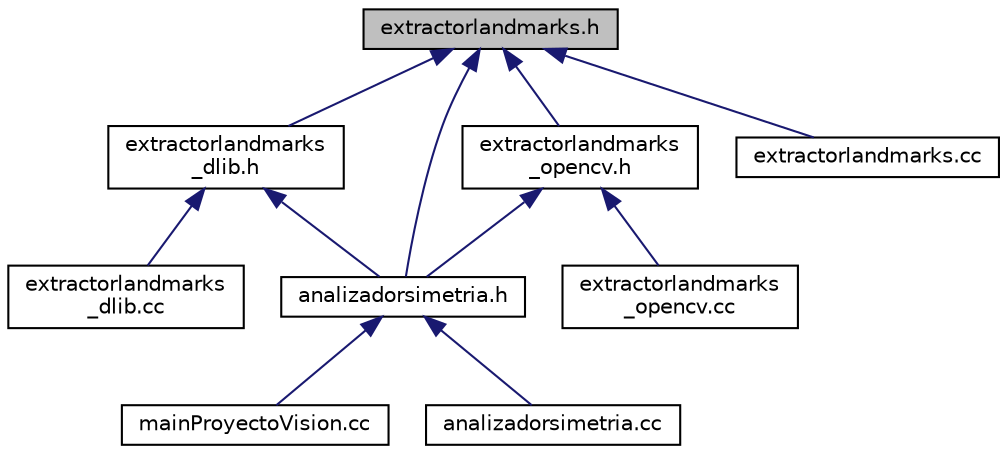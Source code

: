 digraph "extractorlandmarks.h"
{
 // LATEX_PDF_SIZE
  edge [fontname="Helvetica",fontsize="10",labelfontname="Helvetica",labelfontsize="10"];
  node [fontname="Helvetica",fontsize="10",shape=record];
  Node1 [label="extractorlandmarks.h",height=0.2,width=0.4,color="black", fillcolor="grey75", style="filled", fontcolor="black",tooltip="Declaracion de la clase abstracta ExtractorLandmarks."];
  Node1 -> Node2 [dir="back",color="midnightblue",fontsize="10",style="solid",fontname="Helvetica"];
  Node2 [label="analizadorsimetria.h",height=0.2,width=0.4,color="black", fillcolor="white", style="filled",URL="$analizadorsimetria_8h.html",tooltip="Archivo de cabecera de la clase base del proyecto."];
  Node2 -> Node3 [dir="back",color="midnightblue",fontsize="10",style="solid",fontname="Helvetica"];
  Node3 [label="mainProyectoVision.cc",height=0.2,width=0.4,color="black", fillcolor="white", style="filled",URL="$main_proyecto_vision_8cc.html",tooltip="Archivo con un programa ejemplificando el uso de la clase AnalizadorSimetria."];
  Node2 -> Node4 [dir="back",color="midnightblue",fontsize="10",style="solid",fontname="Helvetica"];
  Node4 [label="analizadorsimetria.cc",height=0.2,width=0.4,color="black", fillcolor="white", style="filled",URL="$analizadorsimetria_8cc.html",tooltip=" "];
  Node1 -> Node5 [dir="back",color="midnightblue",fontsize="10",style="solid",fontname="Helvetica"];
  Node5 [label="extractorlandmarks\l_dlib.h",height=0.2,width=0.4,color="black", fillcolor="white", style="filled",URL="$extractorlandmarks__dlib_8h.html",tooltip="Archivo de cabecera de la clase concreta ExtractorLandmarksDlib."];
  Node5 -> Node2 [dir="back",color="midnightblue",fontsize="10",style="solid",fontname="Helvetica"];
  Node5 -> Node6 [dir="back",color="midnightblue",fontsize="10",style="solid",fontname="Helvetica"];
  Node6 [label="extractorlandmarks\l_dlib.cc",height=0.2,width=0.4,color="black", fillcolor="white", style="filled",URL="$extractorlandmarks__dlib_8cc.html",tooltip="Implementacion de la clase concreta ExtractorLandmarks_dlib."];
  Node1 -> Node7 [dir="back",color="midnightblue",fontsize="10",style="solid",fontname="Helvetica"];
  Node7 [label="extractorlandmarks\l_opencv.h",height=0.2,width=0.4,color="black", fillcolor="white", style="filled",URL="$extractorlandmarks__opencv_8h.html",tooltip="Archivo de cabecera de la clase concreta ExtractorLandmarksOpenCV."];
  Node7 -> Node2 [dir="back",color="midnightblue",fontsize="10",style="solid",fontname="Helvetica"];
  Node7 -> Node8 [dir="back",color="midnightblue",fontsize="10",style="solid",fontname="Helvetica"];
  Node8 [label="extractorlandmarks\l_opencv.cc",height=0.2,width=0.4,color="black", fillcolor="white", style="filled",URL="$extractorlandmarks__opencv_8cc.html",tooltip="Implementacion de la clase concreta ExtractorLandmarksOpenCV."];
  Node1 -> Node9 [dir="back",color="midnightblue",fontsize="10",style="solid",fontname="Helvetica"];
  Node9 [label="extractorlandmarks.cc",height=0.2,width=0.4,color="black", fillcolor="white", style="filled",URL="$extractorlandmarks_8cc.html",tooltip="implementacion de la clase abstracta ExtractorLandmarks"];
}
